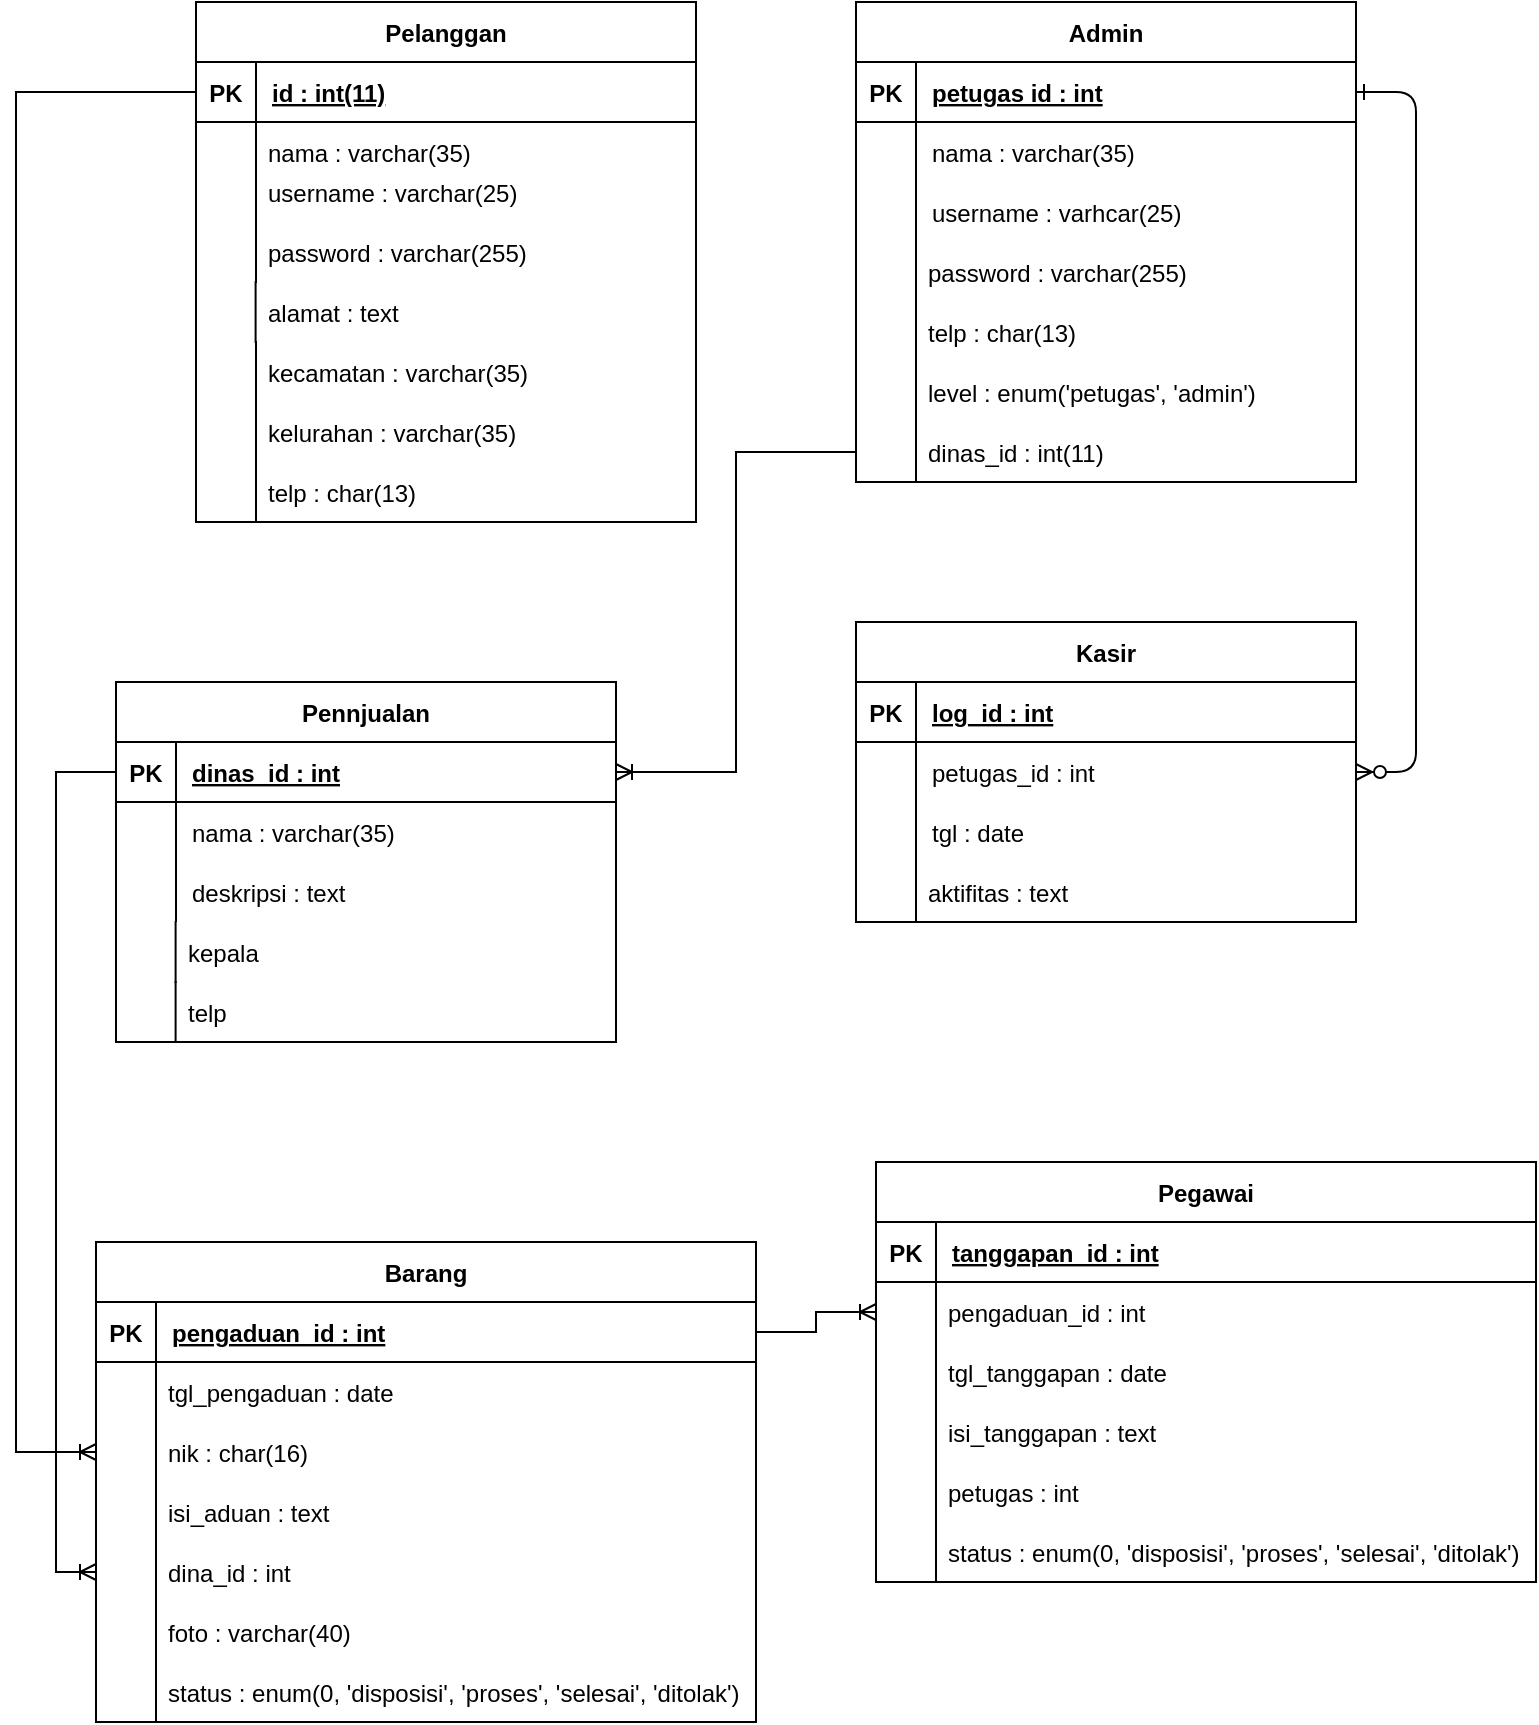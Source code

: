 <mxfile version="21.2.1" type="device">
  <diagram id="R2lEEEUBdFMjLlhIrx00" name="Page-1">
    <mxGraphModel dx="1658" dy="820" grid="1" gridSize="10" guides="1" tooltips="1" connect="1" arrows="1" fold="1" page="1" pageScale="1" pageWidth="850" pageHeight="1100" math="0" shadow="0" extFonts="Permanent Marker^https://fonts.googleapis.com/css?family=Permanent+Marker">
      <root>
        <mxCell id="0" />
        <mxCell id="1" parent="0" />
        <mxCell id="C-vyLk0tnHw3VtMMgP7b-12" value="" style="edgeStyle=entityRelationEdgeStyle;endArrow=ERzeroToMany;startArrow=ERone;endFill=1;startFill=0;" parent="1" source="C-vyLk0tnHw3VtMMgP7b-3" target="C-vyLk0tnHw3VtMMgP7b-17" edge="1">
          <mxGeometry width="100" height="100" relative="1" as="geometry">
            <mxPoint x="400" y="180" as="sourcePoint" />
            <mxPoint x="460" y="205" as="targetPoint" />
          </mxGeometry>
        </mxCell>
        <mxCell id="C-vyLk0tnHw3VtMMgP7b-2" value="Admin" style="shape=table;startSize=30;container=1;collapsible=1;childLayout=tableLayout;fixedRows=1;rowLines=0;fontStyle=1;align=center;resizeLast=1;" parent="1" vertex="1">
          <mxGeometry x="450" y="120" width="250" height="240" as="geometry" />
        </mxCell>
        <mxCell id="C-vyLk0tnHw3VtMMgP7b-3" value="" style="shape=partialRectangle;collapsible=0;dropTarget=0;pointerEvents=0;fillColor=none;points=[[0,0.5],[1,0.5]];portConstraint=eastwest;top=0;left=0;right=0;bottom=1;" parent="C-vyLk0tnHw3VtMMgP7b-2" vertex="1">
          <mxGeometry y="30" width="250" height="30" as="geometry" />
        </mxCell>
        <mxCell id="C-vyLk0tnHw3VtMMgP7b-4" value="PK" style="shape=partialRectangle;overflow=hidden;connectable=0;fillColor=none;top=0;left=0;bottom=0;right=0;fontStyle=1;" parent="C-vyLk0tnHw3VtMMgP7b-3" vertex="1">
          <mxGeometry width="30" height="30" as="geometry">
            <mxRectangle width="30" height="30" as="alternateBounds" />
          </mxGeometry>
        </mxCell>
        <mxCell id="C-vyLk0tnHw3VtMMgP7b-5" value="petugas id : int" style="shape=partialRectangle;overflow=hidden;connectable=0;fillColor=none;top=0;left=0;bottom=0;right=0;align=left;spacingLeft=6;fontStyle=5;" parent="C-vyLk0tnHw3VtMMgP7b-3" vertex="1">
          <mxGeometry x="30" width="220" height="30" as="geometry">
            <mxRectangle width="220" height="30" as="alternateBounds" />
          </mxGeometry>
        </mxCell>
        <mxCell id="C-vyLk0tnHw3VtMMgP7b-6" value="" style="shape=partialRectangle;collapsible=0;dropTarget=0;pointerEvents=0;fillColor=none;points=[[0,0.5],[1,0.5]];portConstraint=eastwest;top=0;left=0;right=0;bottom=0;" parent="C-vyLk0tnHw3VtMMgP7b-2" vertex="1">
          <mxGeometry y="60" width="250" height="30" as="geometry" />
        </mxCell>
        <mxCell id="C-vyLk0tnHw3VtMMgP7b-7" value="" style="shape=partialRectangle;overflow=hidden;connectable=0;fillColor=none;top=0;left=0;bottom=0;right=0;" parent="C-vyLk0tnHw3VtMMgP7b-6" vertex="1">
          <mxGeometry width="30" height="30" as="geometry">
            <mxRectangle width="30" height="30" as="alternateBounds" />
          </mxGeometry>
        </mxCell>
        <mxCell id="C-vyLk0tnHw3VtMMgP7b-8" value="nama : varchar(35) " style="shape=partialRectangle;overflow=hidden;connectable=0;fillColor=none;top=0;left=0;bottom=0;right=0;align=left;spacingLeft=6;" parent="C-vyLk0tnHw3VtMMgP7b-6" vertex="1">
          <mxGeometry x="30" width="220" height="30" as="geometry">
            <mxRectangle width="220" height="30" as="alternateBounds" />
          </mxGeometry>
        </mxCell>
        <mxCell id="C-vyLk0tnHw3VtMMgP7b-9" value="" style="shape=partialRectangle;collapsible=0;dropTarget=0;pointerEvents=0;fillColor=none;points=[[0,0.5],[1,0.5]];portConstraint=eastwest;top=0;left=0;right=0;bottom=0;" parent="C-vyLk0tnHw3VtMMgP7b-2" vertex="1">
          <mxGeometry y="90" width="250" height="30" as="geometry" />
        </mxCell>
        <mxCell id="C-vyLk0tnHw3VtMMgP7b-10" value="" style="shape=partialRectangle;overflow=hidden;connectable=0;fillColor=none;top=0;left=0;bottom=0;right=0;" parent="C-vyLk0tnHw3VtMMgP7b-9" vertex="1">
          <mxGeometry width="30" height="30" as="geometry">
            <mxRectangle width="30" height="30" as="alternateBounds" />
          </mxGeometry>
        </mxCell>
        <mxCell id="C-vyLk0tnHw3VtMMgP7b-11" value="username : varhcar(25)" style="shape=partialRectangle;overflow=hidden;connectable=0;fillColor=none;top=0;left=0;bottom=0;right=0;align=left;spacingLeft=6;" parent="C-vyLk0tnHw3VtMMgP7b-9" vertex="1">
          <mxGeometry x="30" width="220" height="30" as="geometry">
            <mxRectangle width="220" height="30" as="alternateBounds" />
          </mxGeometry>
        </mxCell>
        <mxCell id="C-vyLk0tnHw3VtMMgP7b-13" value="Kasir" style="shape=table;startSize=30;container=1;collapsible=1;childLayout=tableLayout;fixedRows=1;rowLines=0;fontStyle=1;align=center;resizeLast=1;" parent="1" vertex="1">
          <mxGeometry x="450" y="430" width="250" height="150" as="geometry" />
        </mxCell>
        <mxCell id="C-vyLk0tnHw3VtMMgP7b-14" value="" style="shape=partialRectangle;collapsible=0;dropTarget=0;pointerEvents=0;fillColor=none;points=[[0,0.5],[1,0.5]];portConstraint=eastwest;top=0;left=0;right=0;bottom=1;" parent="C-vyLk0tnHw3VtMMgP7b-13" vertex="1">
          <mxGeometry y="30" width="250" height="30" as="geometry" />
        </mxCell>
        <mxCell id="C-vyLk0tnHw3VtMMgP7b-15" value="PK" style="shape=partialRectangle;overflow=hidden;connectable=0;fillColor=none;top=0;left=0;bottom=0;right=0;fontStyle=1;" parent="C-vyLk0tnHw3VtMMgP7b-14" vertex="1">
          <mxGeometry width="30" height="30" as="geometry">
            <mxRectangle width="30" height="30" as="alternateBounds" />
          </mxGeometry>
        </mxCell>
        <mxCell id="C-vyLk0tnHw3VtMMgP7b-16" value="log_id : int" style="shape=partialRectangle;overflow=hidden;connectable=0;fillColor=none;top=0;left=0;bottom=0;right=0;align=left;spacingLeft=6;fontStyle=5;" parent="C-vyLk0tnHw3VtMMgP7b-14" vertex="1">
          <mxGeometry x="30" width="220" height="30" as="geometry">
            <mxRectangle width="220" height="30" as="alternateBounds" />
          </mxGeometry>
        </mxCell>
        <mxCell id="C-vyLk0tnHw3VtMMgP7b-17" value="" style="shape=partialRectangle;collapsible=0;dropTarget=0;pointerEvents=0;fillColor=none;points=[[0,0.5],[1,0.5]];portConstraint=eastwest;top=0;left=0;right=0;bottom=0;" parent="C-vyLk0tnHw3VtMMgP7b-13" vertex="1">
          <mxGeometry y="60" width="250" height="30" as="geometry" />
        </mxCell>
        <mxCell id="C-vyLk0tnHw3VtMMgP7b-18" value="" style="shape=partialRectangle;overflow=hidden;connectable=0;fillColor=none;top=0;left=0;bottom=0;right=0;" parent="C-vyLk0tnHw3VtMMgP7b-17" vertex="1">
          <mxGeometry width="30" height="30" as="geometry">
            <mxRectangle width="30" height="30" as="alternateBounds" />
          </mxGeometry>
        </mxCell>
        <mxCell id="C-vyLk0tnHw3VtMMgP7b-19" value="petugas_id : int" style="shape=partialRectangle;overflow=hidden;connectable=0;fillColor=none;top=0;left=0;bottom=0;right=0;align=left;spacingLeft=6;" parent="C-vyLk0tnHw3VtMMgP7b-17" vertex="1">
          <mxGeometry x="30" width="220" height="30" as="geometry">
            <mxRectangle width="220" height="30" as="alternateBounds" />
          </mxGeometry>
        </mxCell>
        <mxCell id="C-vyLk0tnHw3VtMMgP7b-20" value="" style="shape=partialRectangle;collapsible=0;dropTarget=0;pointerEvents=0;fillColor=none;points=[[0,0.5],[1,0.5]];portConstraint=eastwest;top=0;left=0;right=0;bottom=0;" parent="C-vyLk0tnHw3VtMMgP7b-13" vertex="1">
          <mxGeometry y="90" width="250" height="30" as="geometry" />
        </mxCell>
        <mxCell id="C-vyLk0tnHw3VtMMgP7b-21" value="" style="shape=partialRectangle;overflow=hidden;connectable=0;fillColor=none;top=0;left=0;bottom=0;right=0;" parent="C-vyLk0tnHw3VtMMgP7b-20" vertex="1">
          <mxGeometry width="30" height="30" as="geometry">
            <mxRectangle width="30" height="30" as="alternateBounds" />
          </mxGeometry>
        </mxCell>
        <mxCell id="C-vyLk0tnHw3VtMMgP7b-22" value="tgl : date" style="shape=partialRectangle;overflow=hidden;connectable=0;fillColor=none;top=0;left=0;bottom=0;right=0;align=left;spacingLeft=6;" parent="C-vyLk0tnHw3VtMMgP7b-20" vertex="1">
          <mxGeometry x="30" width="220" height="30" as="geometry">
            <mxRectangle width="220" height="30" as="alternateBounds" />
          </mxGeometry>
        </mxCell>
        <mxCell id="C-vyLk0tnHw3VtMMgP7b-23" value="Pelanggan" style="shape=table;startSize=30;container=1;collapsible=1;childLayout=tableLayout;fixedRows=1;rowLines=0;fontStyle=1;align=center;resizeLast=1;" parent="1" vertex="1">
          <mxGeometry x="120" y="120" width="250" height="260" as="geometry" />
        </mxCell>
        <mxCell id="C-vyLk0tnHw3VtMMgP7b-24" value="" style="shape=partialRectangle;collapsible=0;dropTarget=0;pointerEvents=0;fillColor=none;points=[[0,0.5],[1,0.5]];portConstraint=eastwest;top=0;left=0;right=0;bottom=1;" parent="C-vyLk0tnHw3VtMMgP7b-23" vertex="1">
          <mxGeometry y="30" width="250" height="30" as="geometry" />
        </mxCell>
        <mxCell id="C-vyLk0tnHw3VtMMgP7b-25" value="PK" style="shape=partialRectangle;overflow=hidden;connectable=0;fillColor=none;top=0;left=0;bottom=0;right=0;fontStyle=1;" parent="C-vyLk0tnHw3VtMMgP7b-24" vertex="1">
          <mxGeometry width="30" height="30" as="geometry">
            <mxRectangle width="30" height="30" as="alternateBounds" />
          </mxGeometry>
        </mxCell>
        <mxCell id="C-vyLk0tnHw3VtMMgP7b-26" value="id : int(11)" style="shape=partialRectangle;overflow=hidden;connectable=0;fillColor=none;top=0;left=0;bottom=0;right=0;align=left;spacingLeft=6;fontStyle=5;" parent="C-vyLk0tnHw3VtMMgP7b-24" vertex="1">
          <mxGeometry x="30" width="220" height="30" as="geometry">
            <mxRectangle width="220" height="30" as="alternateBounds" />
          </mxGeometry>
        </mxCell>
        <mxCell id="C-vyLk0tnHw3VtMMgP7b-27" value="" style="shape=partialRectangle;collapsible=0;dropTarget=0;pointerEvents=0;fillColor=none;points=[[0,0.5],[1,0.5]];portConstraint=eastwest;top=0;left=0;right=0;bottom=0;" parent="C-vyLk0tnHw3VtMMgP7b-23" vertex="1">
          <mxGeometry y="60" width="250" height="30" as="geometry" />
        </mxCell>
        <mxCell id="C-vyLk0tnHw3VtMMgP7b-28" value="" style="shape=partialRectangle;overflow=hidden;connectable=0;fillColor=none;top=0;left=0;bottom=0;right=0;" parent="C-vyLk0tnHw3VtMMgP7b-27" vertex="1">
          <mxGeometry width="30" height="30" as="geometry">
            <mxRectangle width="30" height="30" as="alternateBounds" />
          </mxGeometry>
        </mxCell>
        <mxCell id="C-vyLk0tnHw3VtMMgP7b-29" value="" style="shape=partialRectangle;overflow=hidden;connectable=0;fillColor=none;top=0;left=0;bottom=0;right=0;align=left;spacingLeft=6;" parent="C-vyLk0tnHw3VtMMgP7b-27" vertex="1">
          <mxGeometry x="30" width="220" height="30" as="geometry">
            <mxRectangle width="220" height="30" as="alternateBounds" />
          </mxGeometry>
        </mxCell>
        <mxCell id="q5sQjFbGkKUyVspXm5D2-13" value="username : varchar(25)" style="shape=partialRectangle;fillColor=none;align=left;verticalAlign=middle;strokeColor=none;spacingLeft=34;rotatable=0;points=[[0,0.5],[1,0.5]];portConstraint=eastwest;dropTarget=0;" parent="1" vertex="1">
          <mxGeometry x="120" y="200" width="90" height="30" as="geometry" />
        </mxCell>
        <mxCell id="q5sQjFbGkKUyVspXm5D2-14" value="" style="shape=partialRectangle;top=0;left=0;bottom=0;fillColor=none;stokeWidth=1;align=left;verticalAlign=middle;spacingLeft=4;spacingRight=4;overflow=hidden;rotatable=0;points=[];portConstraint=eastwest;part=1;" parent="q5sQjFbGkKUyVspXm5D2-13" vertex="1" connectable="0">
          <mxGeometry width="30" height="30" as="geometry" />
        </mxCell>
        <mxCell id="q5sQjFbGkKUyVspXm5D2-15" value="password : varchar(255)" style="shape=partialRectangle;fillColor=none;align=left;verticalAlign=middle;strokeColor=none;spacingLeft=34;rotatable=0;points=[[0,0.5],[1,0.5]];portConstraint=eastwest;dropTarget=0;" parent="1" vertex="1">
          <mxGeometry x="120" y="230" width="90" height="30" as="geometry" />
        </mxCell>
        <mxCell id="q5sQjFbGkKUyVspXm5D2-16" value="" style="shape=partialRectangle;top=0;left=0;bottom=0;fillColor=none;stokeWidth=1;align=left;verticalAlign=middle;spacingLeft=4;spacingRight=4;overflow=hidden;rotatable=0;points=[];portConstraint=eastwest;part=1;" parent="q5sQjFbGkKUyVspXm5D2-15" vertex="1" connectable="0">
          <mxGeometry width="30" height="30" as="geometry" />
        </mxCell>
        <mxCell id="q5sQjFbGkKUyVspXm5D2-17" value="nama : varchar(35)" style="shape=partialRectangle;fillColor=none;align=left;verticalAlign=middle;strokeColor=none;spacingLeft=34;rotatable=0;points=[[0,0.5],[1,0.5]];portConstraint=eastwest;dropTarget=0;" parent="1" vertex="1">
          <mxGeometry x="120" y="180" width="90" height="30" as="geometry" />
        </mxCell>
        <mxCell id="q5sQjFbGkKUyVspXm5D2-18" value="" style="shape=partialRectangle;top=0;left=0;bottom=0;fillColor=none;stokeWidth=1;align=left;verticalAlign=middle;spacingLeft=4;spacingRight=4;overflow=hidden;rotatable=0;points=[];portConstraint=eastwest;part=1;" parent="q5sQjFbGkKUyVspXm5D2-17" vertex="1" connectable="0">
          <mxGeometry width="30" height="30" as="geometry" />
        </mxCell>
        <mxCell id="q5sQjFbGkKUyVspXm5D2-19" value="alamat : text" style="shape=partialRectangle;fillColor=none;align=left;verticalAlign=middle;strokeColor=none;spacingLeft=34;rotatable=0;points=[[0,0.5],[1,0.5]];portConstraint=eastwest;dropTarget=0;" parent="1" vertex="1">
          <mxGeometry x="120" y="260" width="150" height="30" as="geometry" />
        </mxCell>
        <mxCell id="q5sQjFbGkKUyVspXm5D2-20" value="" style="shape=partialRectangle;top=0;left=0;bottom=0;fillColor=none;stokeWidth=1;align=left;verticalAlign=middle;spacingLeft=4;spacingRight=4;overflow=hidden;rotatable=0;points=[];portConstraint=eastwest;part=1;" parent="q5sQjFbGkKUyVspXm5D2-19" vertex="1" connectable="0">
          <mxGeometry width="29.801" height="30" as="geometry" />
        </mxCell>
        <mxCell id="q5sQjFbGkKUyVspXm5D2-21" value="kecamatan : varchar(35)" style="shape=partialRectangle;fillColor=none;align=left;verticalAlign=middle;strokeColor=none;spacingLeft=34;rotatable=0;points=[[0,0.5],[1,0.5]];portConstraint=eastwest;dropTarget=0;" parent="1" vertex="1">
          <mxGeometry x="120" y="290" width="90" height="30" as="geometry" />
        </mxCell>
        <mxCell id="q5sQjFbGkKUyVspXm5D2-22" value="" style="shape=partialRectangle;top=0;left=0;bottom=0;fillColor=none;stokeWidth=1;align=left;verticalAlign=middle;spacingLeft=4;spacingRight=4;overflow=hidden;rotatable=0;points=[];portConstraint=eastwest;part=1;" parent="q5sQjFbGkKUyVspXm5D2-21" vertex="1" connectable="0">
          <mxGeometry width="30" height="30" as="geometry" />
        </mxCell>
        <mxCell id="q5sQjFbGkKUyVspXm5D2-23" value="kelurahan : varchar(35)" style="shape=partialRectangle;fillColor=none;align=left;verticalAlign=middle;strokeColor=none;spacingLeft=34;rotatable=0;points=[[0,0.5],[1,0.5]];portConstraint=eastwest;dropTarget=0;" parent="1" vertex="1">
          <mxGeometry x="120" y="320" width="90" height="30" as="geometry" />
        </mxCell>
        <mxCell id="q5sQjFbGkKUyVspXm5D2-24" value="" style="shape=partialRectangle;top=0;left=0;bottom=0;fillColor=none;stokeWidth=1;align=left;verticalAlign=middle;spacingLeft=4;spacingRight=4;overflow=hidden;rotatable=0;points=[];portConstraint=eastwest;part=1;" parent="q5sQjFbGkKUyVspXm5D2-23" vertex="1" connectable="0">
          <mxGeometry width="30" height="30" as="geometry" />
        </mxCell>
        <mxCell id="q5sQjFbGkKUyVspXm5D2-25" value="telp : char(13)" style="shape=partialRectangle;fillColor=none;align=left;verticalAlign=middle;strokeColor=none;spacingLeft=34;rotatable=0;points=[[0,0.5],[1,0.5]];portConstraint=eastwest;dropTarget=0;" parent="1" vertex="1">
          <mxGeometry x="120" y="350" width="90" height="30" as="geometry" />
        </mxCell>
        <mxCell id="q5sQjFbGkKUyVspXm5D2-26" value="" style="shape=partialRectangle;top=0;left=0;bottom=0;fillColor=none;stokeWidth=1;align=left;verticalAlign=middle;spacingLeft=4;spacingRight=4;overflow=hidden;rotatable=0;points=[];portConstraint=eastwest;part=1;" parent="q5sQjFbGkKUyVspXm5D2-25" vertex="1" connectable="0">
          <mxGeometry width="30" height="30" as="geometry" />
        </mxCell>
        <mxCell id="q5sQjFbGkKUyVspXm5D2-29" value="password : varchar(255)" style="shape=partialRectangle;fillColor=none;align=left;verticalAlign=middle;strokeColor=none;spacingLeft=34;rotatable=0;points=[[0,0.5],[1,0.5]];portConstraint=eastwest;dropTarget=0;" parent="1" vertex="1">
          <mxGeometry x="450" y="240" width="90" height="30" as="geometry" />
        </mxCell>
        <mxCell id="q5sQjFbGkKUyVspXm5D2-30" value="" style="shape=partialRectangle;top=0;left=0;bottom=0;fillColor=none;stokeWidth=1;align=left;verticalAlign=middle;spacingLeft=4;spacingRight=4;overflow=hidden;rotatable=0;points=[];portConstraint=eastwest;part=1;" parent="q5sQjFbGkKUyVspXm5D2-29" vertex="1" connectable="0">
          <mxGeometry width="30" height="30" as="geometry" />
        </mxCell>
        <mxCell id="q5sQjFbGkKUyVspXm5D2-31" value="telp : char(13)" style="shape=partialRectangle;fillColor=none;align=left;verticalAlign=middle;strokeColor=none;spacingLeft=34;rotatable=0;points=[[0,0.5],[1,0.5]];portConstraint=eastwest;dropTarget=0;" parent="1" vertex="1">
          <mxGeometry x="450" y="270" width="90" height="30" as="geometry" />
        </mxCell>
        <mxCell id="q5sQjFbGkKUyVspXm5D2-32" value="" style="shape=partialRectangle;top=0;left=0;bottom=0;fillColor=none;stokeWidth=1;align=left;verticalAlign=middle;spacingLeft=4;spacingRight=4;overflow=hidden;rotatable=0;points=[];portConstraint=eastwest;part=1;" parent="q5sQjFbGkKUyVspXm5D2-31" vertex="1" connectable="0">
          <mxGeometry width="30" height="30" as="geometry" />
        </mxCell>
        <mxCell id="q5sQjFbGkKUyVspXm5D2-33" value="level : enum(&#39;petugas&#39;, &#39;admin&#39;)" style="shape=partialRectangle;fillColor=none;align=left;verticalAlign=middle;strokeColor=none;spacingLeft=34;rotatable=0;points=[[0,0.5],[1,0.5]];portConstraint=eastwest;dropTarget=0;" parent="1" vertex="1">
          <mxGeometry x="450" y="300" width="90" height="30" as="geometry" />
        </mxCell>
        <mxCell id="q5sQjFbGkKUyVspXm5D2-34" value="" style="shape=partialRectangle;top=0;left=0;bottom=0;fillColor=none;stokeWidth=1;align=left;verticalAlign=middle;spacingLeft=4;spacingRight=4;overflow=hidden;rotatable=0;points=[];portConstraint=eastwest;part=1;" parent="q5sQjFbGkKUyVspXm5D2-33" vertex="1" connectable="0">
          <mxGeometry width="30" height="30" as="geometry" />
        </mxCell>
        <mxCell id="q5sQjFbGkKUyVspXm5D2-72" style="edgeStyle=orthogonalEdgeStyle;rounded=0;orthogonalLoop=1;jettySize=auto;html=1;exitX=0;exitY=0.5;exitDx=0;exitDy=0;entryX=1;entryY=0.5;entryDx=0;entryDy=0;endArrow=ERoneToMany;endFill=0;" parent="1" source="q5sQjFbGkKUyVspXm5D2-35" target="q5sQjFbGkKUyVspXm5D2-40" edge="1">
          <mxGeometry relative="1" as="geometry" />
        </mxCell>
        <mxCell id="q5sQjFbGkKUyVspXm5D2-35" value="dinas_id : int(11)" style="shape=partialRectangle;fillColor=none;align=left;verticalAlign=middle;strokeColor=none;spacingLeft=34;rotatable=0;points=[[0,0.5],[1,0.5]];portConstraint=eastwest;dropTarget=0;" parent="1" vertex="1">
          <mxGeometry x="450" y="330" width="90" height="30" as="geometry" />
        </mxCell>
        <mxCell id="q5sQjFbGkKUyVspXm5D2-36" value="" style="shape=partialRectangle;top=0;left=0;bottom=0;fillColor=none;stokeWidth=1;align=left;verticalAlign=middle;spacingLeft=4;spacingRight=4;overflow=hidden;rotatable=0;points=[];portConstraint=eastwest;part=1;" parent="q5sQjFbGkKUyVspXm5D2-35" vertex="1" connectable="0">
          <mxGeometry width="30" height="30" as="geometry" />
        </mxCell>
        <mxCell id="q5sQjFbGkKUyVspXm5D2-37" value="aktifitas : text" style="shape=partialRectangle;fillColor=none;align=left;verticalAlign=middle;strokeColor=none;spacingLeft=34;rotatable=0;points=[[0,0.5],[1,0.5]];portConstraint=eastwest;dropTarget=0;" parent="1" vertex="1">
          <mxGeometry x="450" y="550" width="90" height="30" as="geometry" />
        </mxCell>
        <mxCell id="q5sQjFbGkKUyVspXm5D2-38" value="" style="shape=partialRectangle;top=0;left=0;bottom=0;fillColor=none;stokeWidth=1;align=left;verticalAlign=middle;spacingLeft=4;spacingRight=4;overflow=hidden;rotatable=0;points=[];portConstraint=eastwest;part=1;" parent="q5sQjFbGkKUyVspXm5D2-37" vertex="1" connectable="0">
          <mxGeometry width="30" height="30" as="geometry" />
        </mxCell>
        <mxCell id="q5sQjFbGkKUyVspXm5D2-39" value="Pennjualan" style="shape=table;startSize=30;container=1;collapsible=1;childLayout=tableLayout;fixedRows=1;rowLines=0;fontStyle=1;align=center;resizeLast=1;" parent="1" vertex="1">
          <mxGeometry x="80" y="460" width="250" height="180" as="geometry" />
        </mxCell>
        <mxCell id="q5sQjFbGkKUyVspXm5D2-40" value="" style="shape=partialRectangle;collapsible=0;dropTarget=0;pointerEvents=0;fillColor=none;points=[[0,0.5],[1,0.5]];portConstraint=eastwest;top=0;left=0;right=0;bottom=1;" parent="q5sQjFbGkKUyVspXm5D2-39" vertex="1">
          <mxGeometry y="30" width="250" height="30" as="geometry" />
        </mxCell>
        <mxCell id="q5sQjFbGkKUyVspXm5D2-41" value="PK" style="shape=partialRectangle;overflow=hidden;connectable=0;fillColor=none;top=0;left=0;bottom=0;right=0;fontStyle=1;" parent="q5sQjFbGkKUyVspXm5D2-40" vertex="1">
          <mxGeometry width="30" height="30" as="geometry">
            <mxRectangle width="30" height="30" as="alternateBounds" />
          </mxGeometry>
        </mxCell>
        <mxCell id="q5sQjFbGkKUyVspXm5D2-42" value="dinas_id : int" style="shape=partialRectangle;overflow=hidden;connectable=0;fillColor=none;top=0;left=0;bottom=0;right=0;align=left;spacingLeft=6;fontStyle=5;" parent="q5sQjFbGkKUyVspXm5D2-40" vertex="1">
          <mxGeometry x="30" width="220" height="30" as="geometry">
            <mxRectangle width="220" height="30" as="alternateBounds" />
          </mxGeometry>
        </mxCell>
        <mxCell id="q5sQjFbGkKUyVspXm5D2-43" value="" style="shape=partialRectangle;collapsible=0;dropTarget=0;pointerEvents=0;fillColor=none;points=[[0,0.5],[1,0.5]];portConstraint=eastwest;top=0;left=0;right=0;bottom=0;" parent="q5sQjFbGkKUyVspXm5D2-39" vertex="1">
          <mxGeometry y="60" width="250" height="30" as="geometry" />
        </mxCell>
        <mxCell id="q5sQjFbGkKUyVspXm5D2-44" value="" style="shape=partialRectangle;overflow=hidden;connectable=0;fillColor=none;top=0;left=0;bottom=0;right=0;" parent="q5sQjFbGkKUyVspXm5D2-43" vertex="1">
          <mxGeometry width="30" height="30" as="geometry">
            <mxRectangle width="30" height="30" as="alternateBounds" />
          </mxGeometry>
        </mxCell>
        <mxCell id="q5sQjFbGkKUyVspXm5D2-45" value="nama : varchar(35)" style="shape=partialRectangle;overflow=hidden;connectable=0;fillColor=none;top=0;left=0;bottom=0;right=0;align=left;spacingLeft=6;" parent="q5sQjFbGkKUyVspXm5D2-43" vertex="1">
          <mxGeometry x="30" width="220" height="30" as="geometry">
            <mxRectangle width="220" height="30" as="alternateBounds" />
          </mxGeometry>
        </mxCell>
        <mxCell id="q5sQjFbGkKUyVspXm5D2-46" value="" style="shape=partialRectangle;collapsible=0;dropTarget=0;pointerEvents=0;fillColor=none;points=[[0,0.5],[1,0.5]];portConstraint=eastwest;top=0;left=0;right=0;bottom=0;" parent="q5sQjFbGkKUyVspXm5D2-39" vertex="1">
          <mxGeometry y="90" width="250" height="30" as="geometry" />
        </mxCell>
        <mxCell id="q5sQjFbGkKUyVspXm5D2-47" value="" style="shape=partialRectangle;overflow=hidden;connectable=0;fillColor=none;top=0;left=0;bottom=0;right=0;" parent="q5sQjFbGkKUyVspXm5D2-46" vertex="1">
          <mxGeometry width="30" height="30" as="geometry">
            <mxRectangle width="30" height="30" as="alternateBounds" />
          </mxGeometry>
        </mxCell>
        <mxCell id="q5sQjFbGkKUyVspXm5D2-48" value="deskripsi : text" style="shape=partialRectangle;overflow=hidden;connectable=0;fillColor=none;top=0;left=0;bottom=0;right=0;align=left;spacingLeft=6;" parent="q5sQjFbGkKUyVspXm5D2-46" vertex="1">
          <mxGeometry x="30" width="220" height="30" as="geometry">
            <mxRectangle width="220" height="30" as="alternateBounds" />
          </mxGeometry>
        </mxCell>
        <mxCell id="q5sQjFbGkKUyVspXm5D2-59" value="kepala" style="shape=partialRectangle;fillColor=none;align=left;verticalAlign=middle;strokeColor=none;spacingLeft=34;rotatable=0;points=[[0,0.5],[1,0.5]];portConstraint=eastwest;dropTarget=0;" parent="1" vertex="1">
          <mxGeometry x="80" y="580" width="150" height="30" as="geometry" />
        </mxCell>
        <mxCell id="q5sQjFbGkKUyVspXm5D2-60" value="" style="shape=partialRectangle;top=0;left=0;bottom=0;fillColor=none;stokeWidth=1;align=left;verticalAlign=middle;spacingLeft=4;spacingRight=4;overflow=hidden;rotatable=0;points=[];portConstraint=eastwest;part=1;" parent="q5sQjFbGkKUyVspXm5D2-59" vertex="1" connectable="0">
          <mxGeometry width="29.801" height="30" as="geometry" />
        </mxCell>
        <mxCell id="q5sQjFbGkKUyVspXm5D2-61" value="telp" style="shape=partialRectangle;fillColor=none;align=left;verticalAlign=middle;strokeColor=none;spacingLeft=34;rotatable=0;points=[[0,0.5],[1,0.5]];portConstraint=eastwest;dropTarget=0;" parent="1" vertex="1">
          <mxGeometry x="80" y="610" width="150" height="30" as="geometry" />
        </mxCell>
        <mxCell id="q5sQjFbGkKUyVspXm5D2-62" value="" style="shape=partialRectangle;top=0;left=0;bottom=0;fillColor=none;stokeWidth=1;align=left;verticalAlign=middle;spacingLeft=4;spacingRight=4;overflow=hidden;rotatable=0;points=[];portConstraint=eastwest;part=1;" parent="q5sQjFbGkKUyVspXm5D2-61" vertex="1" connectable="0">
          <mxGeometry width="29.801" height="30" as="geometry" />
        </mxCell>
        <mxCell id="q5sQjFbGkKUyVspXm5D2-63" value="Pegawai" style="shape=table;startSize=30;container=1;collapsible=1;childLayout=tableLayout;fixedRows=1;rowLines=0;fontStyle=1;align=center;resizeLast=1;" parent="1" vertex="1">
          <mxGeometry x="460" y="700" width="330" height="210" as="geometry" />
        </mxCell>
        <mxCell id="q5sQjFbGkKUyVspXm5D2-64" value="" style="shape=partialRectangle;collapsible=0;dropTarget=0;pointerEvents=0;fillColor=none;points=[[0,0.5],[1,0.5]];portConstraint=eastwest;top=0;left=0;right=0;bottom=1;" parent="q5sQjFbGkKUyVspXm5D2-63" vertex="1">
          <mxGeometry y="30" width="330" height="30" as="geometry" />
        </mxCell>
        <mxCell id="q5sQjFbGkKUyVspXm5D2-65" value="PK" style="shape=partialRectangle;overflow=hidden;connectable=0;fillColor=none;top=0;left=0;bottom=0;right=0;fontStyle=1;" parent="q5sQjFbGkKUyVspXm5D2-64" vertex="1">
          <mxGeometry width="30" height="30" as="geometry">
            <mxRectangle width="30" height="30" as="alternateBounds" />
          </mxGeometry>
        </mxCell>
        <mxCell id="q5sQjFbGkKUyVspXm5D2-66" value="tanggapan_id : int" style="shape=partialRectangle;overflow=hidden;connectable=0;fillColor=none;top=0;left=0;bottom=0;right=0;align=left;spacingLeft=6;fontStyle=5;" parent="q5sQjFbGkKUyVspXm5D2-64" vertex="1">
          <mxGeometry x="30" width="300" height="30" as="geometry">
            <mxRectangle width="300" height="30" as="alternateBounds" />
          </mxGeometry>
        </mxCell>
        <mxCell id="q5sQjFbGkKUyVspXm5D2-67" value="" style="shape=partialRectangle;collapsible=0;dropTarget=0;pointerEvents=0;fillColor=none;points=[[0,0.5],[1,0.5]];portConstraint=eastwest;top=0;left=0;right=0;bottom=0;" parent="q5sQjFbGkKUyVspXm5D2-63" vertex="1">
          <mxGeometry y="60" width="330" height="30" as="geometry" />
        </mxCell>
        <mxCell id="q5sQjFbGkKUyVspXm5D2-68" value="" style="shape=partialRectangle;overflow=hidden;connectable=0;fillColor=none;top=0;left=0;bottom=0;right=0;" parent="q5sQjFbGkKUyVspXm5D2-67" vertex="1">
          <mxGeometry width="30" height="30" as="geometry">
            <mxRectangle width="30" height="30" as="alternateBounds" />
          </mxGeometry>
        </mxCell>
        <mxCell id="q5sQjFbGkKUyVspXm5D2-69" value="" style="shape=partialRectangle;overflow=hidden;connectable=0;fillColor=none;top=0;left=0;bottom=0;right=0;align=left;spacingLeft=6;" parent="q5sQjFbGkKUyVspXm5D2-67" vertex="1">
          <mxGeometry x="30" width="300" height="30" as="geometry">
            <mxRectangle width="300" height="30" as="alternateBounds" />
          </mxGeometry>
        </mxCell>
        <mxCell id="q5sQjFbGkKUyVspXm5D2-70" value="pengaduan_id : int" style="shape=partialRectangle;fillColor=none;align=left;verticalAlign=middle;strokeColor=none;spacingLeft=34;rotatable=0;points=[[0,0.5],[1,0.5]];portConstraint=eastwest;dropTarget=0;" parent="1" vertex="1">
          <mxGeometry x="460" y="760" width="90" height="30" as="geometry" />
        </mxCell>
        <mxCell id="q5sQjFbGkKUyVspXm5D2-71" value="" style="shape=partialRectangle;top=0;left=0;bottom=0;fillColor=none;stokeWidth=1;align=left;verticalAlign=middle;spacingLeft=4;spacingRight=4;overflow=hidden;rotatable=0;points=[];portConstraint=eastwest;part=1;" parent="q5sQjFbGkKUyVspXm5D2-70" vertex="1" connectable="0">
          <mxGeometry width="30" height="30" as="geometry" />
        </mxCell>
        <mxCell id="q5sQjFbGkKUyVspXm5D2-74" value="Barang" style="shape=table;startSize=30;container=1;collapsible=1;childLayout=tableLayout;fixedRows=1;rowLines=0;fontStyle=1;align=center;resizeLast=1;" parent="1" vertex="1">
          <mxGeometry x="70" y="740" width="330" height="240" as="geometry" />
        </mxCell>
        <mxCell id="q5sQjFbGkKUyVspXm5D2-75" value="" style="shape=partialRectangle;collapsible=0;dropTarget=0;pointerEvents=0;fillColor=none;points=[[0,0.5],[1,0.5]];portConstraint=eastwest;top=0;left=0;right=0;bottom=1;" parent="q5sQjFbGkKUyVspXm5D2-74" vertex="1">
          <mxGeometry y="30" width="330" height="30" as="geometry" />
        </mxCell>
        <mxCell id="q5sQjFbGkKUyVspXm5D2-76" value="PK" style="shape=partialRectangle;overflow=hidden;connectable=0;fillColor=none;top=0;left=0;bottom=0;right=0;fontStyle=1;" parent="q5sQjFbGkKUyVspXm5D2-75" vertex="1">
          <mxGeometry width="30" height="30" as="geometry">
            <mxRectangle width="30" height="30" as="alternateBounds" />
          </mxGeometry>
        </mxCell>
        <mxCell id="q5sQjFbGkKUyVspXm5D2-77" value="pengaduan_id : int" style="shape=partialRectangle;overflow=hidden;connectable=0;fillColor=none;top=0;left=0;bottom=0;right=0;align=left;spacingLeft=6;fontStyle=5;" parent="q5sQjFbGkKUyVspXm5D2-75" vertex="1">
          <mxGeometry x="30" width="300" height="30" as="geometry">
            <mxRectangle width="300" height="30" as="alternateBounds" />
          </mxGeometry>
        </mxCell>
        <mxCell id="q5sQjFbGkKUyVspXm5D2-78" value="" style="shape=partialRectangle;collapsible=0;dropTarget=0;pointerEvents=0;fillColor=none;points=[[0,0.5],[1,0.5]];portConstraint=eastwest;top=0;left=0;right=0;bottom=0;" parent="q5sQjFbGkKUyVspXm5D2-74" vertex="1">
          <mxGeometry y="60" width="330" height="30" as="geometry" />
        </mxCell>
        <mxCell id="q5sQjFbGkKUyVspXm5D2-79" value="" style="shape=partialRectangle;overflow=hidden;connectable=0;fillColor=none;top=0;left=0;bottom=0;right=0;" parent="q5sQjFbGkKUyVspXm5D2-78" vertex="1">
          <mxGeometry width="30" height="30" as="geometry">
            <mxRectangle width="30" height="30" as="alternateBounds" />
          </mxGeometry>
        </mxCell>
        <mxCell id="q5sQjFbGkKUyVspXm5D2-80" value="" style="shape=partialRectangle;overflow=hidden;connectable=0;fillColor=none;top=0;left=0;bottom=0;right=0;align=left;spacingLeft=6;" parent="q5sQjFbGkKUyVspXm5D2-78" vertex="1">
          <mxGeometry x="30" width="300" height="30" as="geometry">
            <mxRectangle width="300" height="30" as="alternateBounds" />
          </mxGeometry>
        </mxCell>
        <mxCell id="q5sQjFbGkKUyVspXm5D2-81" value="tgl_pengaduan : date" style="shape=partialRectangle;fillColor=none;align=left;verticalAlign=middle;strokeColor=none;spacingLeft=34;rotatable=0;points=[[0,0.5],[1,0.5]];portConstraint=eastwest;dropTarget=0;" parent="1" vertex="1">
          <mxGeometry x="70" y="800" width="90" height="30" as="geometry" />
        </mxCell>
        <mxCell id="q5sQjFbGkKUyVspXm5D2-82" value="" style="shape=partialRectangle;top=0;left=0;bottom=0;fillColor=none;stokeWidth=1;align=left;verticalAlign=middle;spacingLeft=4;spacingRight=4;overflow=hidden;rotatable=0;points=[];portConstraint=eastwest;part=1;" parent="q5sQjFbGkKUyVspXm5D2-81" vertex="1" connectable="0">
          <mxGeometry width="30" height="30" as="geometry" />
        </mxCell>
        <mxCell id="q5sQjFbGkKUyVspXm5D2-83" value="nik : char(16)" style="shape=partialRectangle;fillColor=none;align=left;verticalAlign=middle;strokeColor=none;spacingLeft=34;rotatable=0;points=[[0,0.5],[1,0.5]];portConstraint=eastwest;dropTarget=0;" parent="1" vertex="1">
          <mxGeometry x="70" y="830" width="90" height="30" as="geometry" />
        </mxCell>
        <mxCell id="q5sQjFbGkKUyVspXm5D2-84" value="" style="shape=partialRectangle;top=0;left=0;bottom=0;fillColor=none;stokeWidth=1;align=left;verticalAlign=middle;spacingLeft=4;spacingRight=4;overflow=hidden;rotatable=0;points=[];portConstraint=eastwest;part=1;" parent="q5sQjFbGkKUyVspXm5D2-83" vertex="1" connectable="0">
          <mxGeometry width="30" height="30" as="geometry" />
        </mxCell>
        <mxCell id="q5sQjFbGkKUyVspXm5D2-85" value="isi_aduan : text" style="shape=partialRectangle;fillColor=none;align=left;verticalAlign=middle;strokeColor=none;spacingLeft=34;rotatable=0;points=[[0,0.5],[1,0.5]];portConstraint=eastwest;dropTarget=0;" parent="1" vertex="1">
          <mxGeometry x="70" y="860" width="90" height="30" as="geometry" />
        </mxCell>
        <mxCell id="q5sQjFbGkKUyVspXm5D2-86" value="" style="shape=partialRectangle;top=0;left=0;bottom=0;fillColor=none;stokeWidth=1;align=left;verticalAlign=middle;spacingLeft=4;spacingRight=4;overflow=hidden;rotatable=0;points=[];portConstraint=eastwest;part=1;" parent="q5sQjFbGkKUyVspXm5D2-85" vertex="1" connectable="0">
          <mxGeometry width="30" height="30" as="geometry" />
        </mxCell>
        <mxCell id="q5sQjFbGkKUyVspXm5D2-87" value="dina_id : int" style="shape=partialRectangle;fillColor=none;align=left;verticalAlign=middle;strokeColor=none;spacingLeft=34;rotatable=0;points=[[0,0.5],[1,0.5]];portConstraint=eastwest;dropTarget=0;" parent="1" vertex="1">
          <mxGeometry x="70" y="890" width="90" height="30" as="geometry" />
        </mxCell>
        <mxCell id="q5sQjFbGkKUyVspXm5D2-88" value="" style="shape=partialRectangle;top=0;left=0;bottom=0;fillColor=none;stokeWidth=1;align=left;verticalAlign=middle;spacingLeft=4;spacingRight=4;overflow=hidden;rotatable=0;points=[];portConstraint=eastwest;part=1;" parent="q5sQjFbGkKUyVspXm5D2-87" vertex="1" connectable="0">
          <mxGeometry width="30" height="30" as="geometry" />
        </mxCell>
        <mxCell id="q5sQjFbGkKUyVspXm5D2-89" value="foto : varchar(40)" style="shape=partialRectangle;fillColor=none;align=left;verticalAlign=middle;strokeColor=none;spacingLeft=34;rotatable=0;points=[[0,0.5],[1,0.5]];portConstraint=eastwest;dropTarget=0;" parent="1" vertex="1">
          <mxGeometry x="70" y="920" width="90" height="30" as="geometry" />
        </mxCell>
        <mxCell id="q5sQjFbGkKUyVspXm5D2-90" value="" style="shape=partialRectangle;top=0;left=0;bottom=0;fillColor=none;stokeWidth=1;align=left;verticalAlign=middle;spacingLeft=4;spacingRight=4;overflow=hidden;rotatable=0;points=[];portConstraint=eastwest;part=1;" parent="q5sQjFbGkKUyVspXm5D2-89" vertex="1" connectable="0">
          <mxGeometry width="30" height="30" as="geometry" />
        </mxCell>
        <mxCell id="q5sQjFbGkKUyVspXm5D2-91" value="status : enum(0, &#39;disposisi&#39;, &#39;proses&#39;, &#39;selesai&#39;, &#39;ditolak&#39;)" style="shape=partialRectangle;fillColor=none;align=left;verticalAlign=middle;strokeColor=none;spacingLeft=34;rotatable=0;points=[[0,0.5],[1,0.5]];portConstraint=eastwest;dropTarget=0;" parent="1" vertex="1">
          <mxGeometry x="70" y="950" width="90" height="30" as="geometry" />
        </mxCell>
        <mxCell id="q5sQjFbGkKUyVspXm5D2-92" value="" style="shape=partialRectangle;top=0;left=0;bottom=0;fillColor=none;stokeWidth=1;align=left;verticalAlign=middle;spacingLeft=4;spacingRight=4;overflow=hidden;rotatable=0;points=[];portConstraint=eastwest;part=1;" parent="q5sQjFbGkKUyVspXm5D2-91" vertex="1" connectable="0">
          <mxGeometry width="30" height="30" as="geometry" />
        </mxCell>
        <mxCell id="q5sQjFbGkKUyVspXm5D2-93" style="edgeStyle=orthogonalEdgeStyle;rounded=0;orthogonalLoop=1;jettySize=auto;html=1;exitX=0;exitY=0.5;exitDx=0;exitDy=0;entryX=0;entryY=0.5;entryDx=0;entryDy=0;endArrow=ERoneToMany;endFill=0;" parent="1" source="q5sQjFbGkKUyVspXm5D2-40" target="q5sQjFbGkKUyVspXm5D2-87" edge="1">
          <mxGeometry relative="1" as="geometry" />
        </mxCell>
        <mxCell id="q5sQjFbGkKUyVspXm5D2-94" style="edgeStyle=orthogonalEdgeStyle;rounded=0;orthogonalLoop=1;jettySize=auto;html=1;exitX=0;exitY=0.5;exitDx=0;exitDy=0;entryX=0;entryY=0.5;entryDx=0;entryDy=0;endArrow=ERoneToMany;endFill=0;" parent="1" source="C-vyLk0tnHw3VtMMgP7b-24" target="q5sQjFbGkKUyVspXm5D2-83" edge="1">
          <mxGeometry relative="1" as="geometry">
            <Array as="points">
              <mxPoint x="30" y="165" />
              <mxPoint x="30" y="845" />
            </Array>
          </mxGeometry>
        </mxCell>
        <mxCell id="q5sQjFbGkKUyVspXm5D2-95" style="edgeStyle=orthogonalEdgeStyle;rounded=0;orthogonalLoop=1;jettySize=auto;html=1;exitX=1;exitY=0.5;exitDx=0;exitDy=0;endArrow=ERoneToMany;endFill=0;" parent="1" source="q5sQjFbGkKUyVspXm5D2-75" target="q5sQjFbGkKUyVspXm5D2-70" edge="1">
          <mxGeometry relative="1" as="geometry" />
        </mxCell>
        <mxCell id="q5sQjFbGkKUyVspXm5D2-96" value="tgl_tanggapan : date" style="shape=partialRectangle;fillColor=none;align=left;verticalAlign=middle;strokeColor=none;spacingLeft=34;rotatable=0;points=[[0,0.5],[1,0.5]];portConstraint=eastwest;dropTarget=0;" parent="1" vertex="1">
          <mxGeometry x="460" y="790" width="90" height="30" as="geometry" />
        </mxCell>
        <mxCell id="q5sQjFbGkKUyVspXm5D2-97" value="" style="shape=partialRectangle;top=0;left=0;bottom=0;fillColor=none;stokeWidth=1;align=left;verticalAlign=middle;spacingLeft=4;spacingRight=4;overflow=hidden;rotatable=0;points=[];portConstraint=eastwest;part=1;" parent="q5sQjFbGkKUyVspXm5D2-96" vertex="1" connectable="0">
          <mxGeometry width="30" height="30" as="geometry" />
        </mxCell>
        <mxCell id="q5sQjFbGkKUyVspXm5D2-98" value="isi_tanggapan : text" style="shape=partialRectangle;fillColor=none;align=left;verticalAlign=middle;strokeColor=none;spacingLeft=34;rotatable=0;points=[[0,0.5],[1,0.5]];portConstraint=eastwest;dropTarget=0;" parent="1" vertex="1">
          <mxGeometry x="460" y="820" width="90" height="30" as="geometry" />
        </mxCell>
        <mxCell id="q5sQjFbGkKUyVspXm5D2-99" value="" style="shape=partialRectangle;top=0;left=0;bottom=0;fillColor=none;stokeWidth=1;align=left;verticalAlign=middle;spacingLeft=4;spacingRight=4;overflow=hidden;rotatable=0;points=[];portConstraint=eastwest;part=1;" parent="q5sQjFbGkKUyVspXm5D2-98" vertex="1" connectable="0">
          <mxGeometry width="30" height="30" as="geometry" />
        </mxCell>
        <mxCell id="q5sQjFbGkKUyVspXm5D2-100" value="petugas : int" style="shape=partialRectangle;fillColor=none;align=left;verticalAlign=middle;strokeColor=none;spacingLeft=34;rotatable=0;points=[[0,0.5],[1,0.5]];portConstraint=eastwest;dropTarget=0;" parent="1" vertex="1">
          <mxGeometry x="460" y="850" width="90" height="30" as="geometry" />
        </mxCell>
        <mxCell id="q5sQjFbGkKUyVspXm5D2-101" value="" style="shape=partialRectangle;top=0;left=0;bottom=0;fillColor=none;stokeWidth=1;align=left;verticalAlign=middle;spacingLeft=4;spacingRight=4;overflow=hidden;rotatable=0;points=[];portConstraint=eastwest;part=1;" parent="q5sQjFbGkKUyVspXm5D2-100" vertex="1" connectable="0">
          <mxGeometry width="30" height="30" as="geometry" />
        </mxCell>
        <mxCell id="q5sQjFbGkKUyVspXm5D2-102" value="status : enum(0, &#39;disposisi&#39;, &#39;proses&#39;, &#39;selesai&#39;, &#39;ditolak&#39;)" style="shape=partialRectangle;fillColor=none;align=left;verticalAlign=middle;strokeColor=none;spacingLeft=34;rotatable=0;points=[[0,0.5],[1,0.5]];portConstraint=eastwest;dropTarget=0;" parent="1" vertex="1">
          <mxGeometry x="460" y="880" width="90" height="30" as="geometry" />
        </mxCell>
        <mxCell id="q5sQjFbGkKUyVspXm5D2-103" value="" style="shape=partialRectangle;top=0;left=0;bottom=0;fillColor=none;stokeWidth=1;align=left;verticalAlign=middle;spacingLeft=4;spacingRight=4;overflow=hidden;rotatable=0;points=[];portConstraint=eastwest;part=1;" parent="q5sQjFbGkKUyVspXm5D2-102" vertex="1" connectable="0">
          <mxGeometry width="30" height="30" as="geometry" />
        </mxCell>
      </root>
    </mxGraphModel>
  </diagram>
</mxfile>
